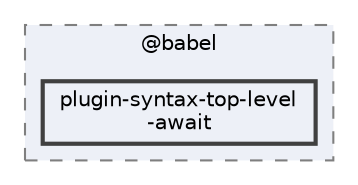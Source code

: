 digraph "pkiclassroomrescheduler/src/main/frontend/node_modules/@babel/plugin-syntax-top-level-await"
{
 // LATEX_PDF_SIZE
  bgcolor="transparent";
  edge [fontname=Helvetica,fontsize=10,labelfontname=Helvetica,labelfontsize=10];
  node [fontname=Helvetica,fontsize=10,shape=box,height=0.2,width=0.4];
  compound=true
  subgraph clusterdir_bc8070c8b402176472541bb6f0cba6df {
    graph [ bgcolor="#edf0f7", pencolor="grey50", label="@babel", fontname=Helvetica,fontsize=10 style="filled,dashed", URL="dir_bc8070c8b402176472541bb6f0cba6df.html",tooltip=""]
  dir_6432d2843baa537f4a5f701dbb4d22a9 [label="plugin-syntax-top-level\l-await", fillcolor="#edf0f7", color="grey25", style="filled,bold", URL="dir_6432d2843baa537f4a5f701dbb4d22a9.html",tooltip=""];
  }
}
